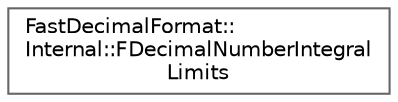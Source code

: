 digraph "Graphical Class Hierarchy"
{
 // INTERACTIVE_SVG=YES
 // LATEX_PDF_SIZE
  bgcolor="transparent";
  edge [fontname=Helvetica,fontsize=10,labelfontname=Helvetica,labelfontsize=10];
  node [fontname=Helvetica,fontsize=10,shape=box,height=0.2,width=0.4];
  rankdir="LR";
  Node0 [id="Node000000",label="FastDecimalFormat::\lInternal::FDecimalNumberIntegral\lLimits",height=0.2,width=0.4,color="grey40", fillcolor="white", style="filled",URL="$de/d8f/structFastDecimalFormat_1_1Internal_1_1FDecimalNumberIntegralLimits.html",tooltip=" "];
}

